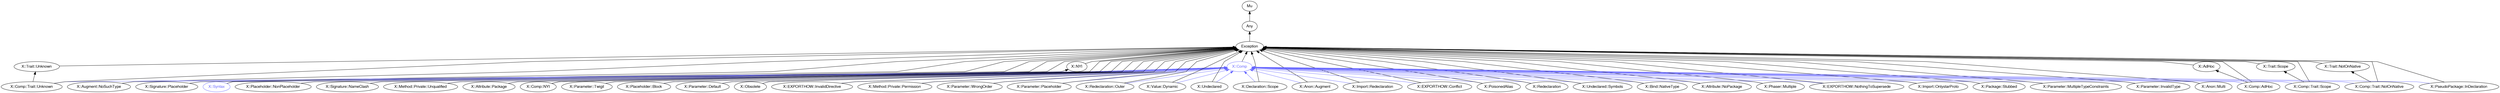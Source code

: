 digraph "perl6-type-graph" {
    rankdir=BT;
    splines=polyline;
    overlap=false; 
    // Types
    "X::Comp" [color="#6666FF", fontcolor="#6666FF", href="/type/X::Comp", fontname="FreeSans"];
    "Mu" [color="#000000", fontcolor="#000000", href="/type/Mu", fontname="FreeSans"];
    "Any" [color="#000000", fontcolor="#000000", href="/type/Any", fontname="FreeSans"];
    "Exception" [color="#000000", fontcolor="#000000", href="/type/Exception", fontname="FreeSans"];
    "X::Augment::NoSuchType" [color="#000000", fontcolor="#000000", href="/type/X::Augment::NoSuchType", fontname="FreeSans"];
    "X::Signature::Placeholder" [color="#000000", fontcolor="#000000", href="/type/X::Signature::Placeholder", fontname="FreeSans"];
    "X::Syntax" [color="#6666FF", fontcolor="#6666FF", href="/type/X::Syntax", fontname="FreeSans"];
    "X::Placeholder::NonPlaceholder" [color="#000000", fontcolor="#000000", href="/type/X::Placeholder::NonPlaceholder", fontname="FreeSans"];
    "X::Signature::NameClash" [color="#000000", fontcolor="#000000", href="/type/X::Signature::NameClash", fontname="FreeSans"];
    "X::Method::Private::Unqualified" [color="#000000", fontcolor="#000000", href="/type/X::Method::Private::Unqualified", fontname="FreeSans"];
    "X::Attribute::Package" [color="#000000", fontcolor="#000000", href="/type/X::Attribute::Package", fontname="FreeSans"];
    "X::Trait::Unknown" [color="#000000", fontcolor="#000000", href="/type/X::Trait::Unknown", fontname="FreeSans"];
    "X::Comp::Trait::Unknown" [color="#000000", fontcolor="#000000", href="/type/X::Comp::Trait::Unknown", fontname="FreeSans"];
    "X::NYI" [color="#000000", fontcolor="#000000", href="/type/X::NYI", fontname="FreeSans"];
    "X::Comp::NYI" [color="#000000", fontcolor="#000000", href="/type/X::Comp::NYI", fontname="FreeSans"];
    "X::Parameter::Twigil" [color="#000000", fontcolor="#000000", href="/type/X::Parameter::Twigil", fontname="FreeSans"];
    "X::Placeholder::Block" [color="#000000", fontcolor="#000000", href="/type/X::Placeholder::Block", fontname="FreeSans"];
    "X::Parameter::Default" [color="#000000", fontcolor="#000000", href="/type/X::Parameter::Default", fontname="FreeSans"];
    "X::Obsolete" [color="#000000", fontcolor="#000000", href="/type/X::Obsolete", fontname="FreeSans"];
    "X::EXPORTHOW::InvalidDirective" [color="#000000", fontcolor="#000000", href="/type/X::EXPORTHOW::InvalidDirective", fontname="FreeSans"];
    "X::Method::Private::Permission" [color="#000000", fontcolor="#000000", href="/type/X::Method::Private::Permission", fontname="FreeSans"];
    "X::Parameter::WrongOrder" [color="#000000", fontcolor="#000000", href="/type/X::Parameter::WrongOrder", fontname="FreeSans"];
    "X::Parameter::Placeholder" [color="#000000", fontcolor="#000000", href="/type/X::Parameter::Placeholder", fontname="FreeSans"];
    "X::Redeclaration::Outer" [color="#000000", fontcolor="#000000", href="/type/X::Redeclaration::Outer", fontname="FreeSans"];
    "X::Value::Dynamic" [color="#000000", fontcolor="#000000", href="/type/X::Value::Dynamic", fontname="FreeSans"];
    "X::Undeclared" [color="#000000", fontcolor="#000000", href="/type/X::Undeclared", fontname="FreeSans"];
    "X::Declaration::Scope" [color="#000000", fontcolor="#000000", href="/type/X::Declaration::Scope", fontname="FreeSans"];
    "X::Anon::Augment" [color="#000000", fontcolor="#000000", href="/type/X::Anon::Augment", fontname="FreeSans"];
    "X::Import::Redeclaration" [color="#000000", fontcolor="#000000", href="/type/X::Import::Redeclaration", fontname="FreeSans"];
    "X::EXPORTHOW::Conflict" [color="#000000", fontcolor="#000000", href="/type/X::EXPORTHOW::Conflict", fontname="FreeSans"];
    "X::PoisonedAlias" [color="#000000", fontcolor="#000000", href="/type/X::PoisonedAlias", fontname="FreeSans"];
    "X::Redeclaration" [color="#000000", fontcolor="#000000", href="/type/X::Redeclaration", fontname="FreeSans"];
    "X::AdHoc" [color="#000000", fontcolor="#000000", href="/type/X::AdHoc", fontname="FreeSans"];
    "X::Comp::AdHoc" [color="#000000", fontcolor="#000000", href="/type/X::Comp::AdHoc", fontname="FreeSans"];
    "X::Trait::Scope" [color="#000000", fontcolor="#000000", href="/type/X::Trait::Scope", fontname="FreeSans"];
    "X::Comp::Trait::Scope" [color="#000000", fontcolor="#000000", href="/type/X::Comp::Trait::Scope", fontname="FreeSans"];
    "X::Undeclared::Symbols" [color="#000000", fontcolor="#000000", href="/type/X::Undeclared::Symbols", fontname="FreeSans"];
    "X::Bind::NativeType" [color="#000000", fontcolor="#000000", href="/type/X::Bind::NativeType", fontname="FreeSans"];
    "X::Attribute::NoPackage" [color="#000000", fontcolor="#000000", href="/type/X::Attribute::NoPackage", fontname="FreeSans"];
    "X::Phaser::Multiple" [color="#000000", fontcolor="#000000", href="/type/X::Phaser::Multiple", fontname="FreeSans"];
    "X::EXPORTHOW::NothingToSupersede" [color="#000000", fontcolor="#000000", href="/type/X::EXPORTHOW::NothingToSupersede", fontname="FreeSans"];
    "X::Import::OnlystarProto" [color="#000000", fontcolor="#000000", href="/type/X::Import::OnlystarProto", fontname="FreeSans"];
    "X::Package::Stubbed" [color="#000000", fontcolor="#000000", href="/type/X::Package::Stubbed", fontname="FreeSans"];
    "X::Parameter::MultipleTypeConstraints" [color="#000000", fontcolor="#000000", href="/type/X::Parameter::MultipleTypeConstraints", fontname="FreeSans"];
    "X::Parameter::InvalidType" [color="#000000", fontcolor="#000000", href="/type/X::Parameter::InvalidType", fontname="FreeSans"];
    "X::Anon::Multi" [color="#000000", fontcolor="#000000", href="/type/X::Anon::Multi", fontname="FreeSans"];
    "X::Trait::NotOnNative" [color="#000000", fontcolor="#000000", href="/type/X::Trait::NotOnNative", fontname="FreeSans"];
    "X::Comp::Trait::NotOnNative" [color="#000000", fontcolor="#000000", href="/type/X::Comp::Trait::NotOnNative", fontname="FreeSans"];
    "X::PseudoPackage::InDeclaration" [color="#000000", fontcolor="#000000", href="/type/X::PseudoPackage::InDeclaration", fontname="FreeSans"];

    // Superclasses
    "X::Comp" -> "Exception" [color="#000000"];
    "Any" -> "Mu" [color="#000000"];
    "Exception" -> "Any" [color="#000000"];
    "X::Augment::NoSuchType" -> "Exception" [color="#000000"];
    "X::Signature::Placeholder" -> "Exception" [color="#000000"];
    "X::Syntax" -> "Exception" [color="#000000"];
    "X::Placeholder::NonPlaceholder" -> "Exception" [color="#000000"];
    "X::Signature::NameClash" -> "Exception" [color="#000000"];
    "X::Method::Private::Unqualified" -> "Exception" [color="#000000"];
    "X::Attribute::Package" -> "Exception" [color="#000000"];
    "X::Trait::Unknown" -> "Exception" [color="#000000"];
    "X::Comp::Trait::Unknown" -> "X::Trait::Unknown" [color="#000000"];
    "X::Comp::Trait::Unknown" -> "Exception" [color="#000000"];
    "X::NYI" -> "Exception" [color="#000000"];
    "X::Comp::NYI" -> "X::NYI" [color="#000000"];
    "X::Comp::NYI" -> "Exception" [color="#000000"];
    "X::Parameter::Twigil" -> "Exception" [color="#000000"];
    "X::Placeholder::Block" -> "Exception" [color="#000000"];
    "X::Parameter::Default" -> "Exception" [color="#000000"];
    "X::Obsolete" -> "Exception" [color="#000000"];
    "X::EXPORTHOW::InvalidDirective" -> "Exception" [color="#000000"];
    "X::Method::Private::Permission" -> "Exception" [color="#000000"];
    "X::Parameter::WrongOrder" -> "Exception" [color="#000000"];
    "X::Parameter::Placeholder" -> "Exception" [color="#000000"];
    "X::Redeclaration::Outer" -> "Exception" [color="#000000"];
    "X::Value::Dynamic" -> "Exception" [color="#000000"];
    "X::Undeclared" -> "Exception" [color="#000000"];
    "X::Declaration::Scope" -> "Exception" [color="#000000"];
    "X::Anon::Augment" -> "Exception" [color="#000000"];
    "X::Import::Redeclaration" -> "Exception" [color="#000000"];
    "X::EXPORTHOW::Conflict" -> "Exception" [color="#000000"];
    "X::PoisonedAlias" -> "Exception" [color="#000000"];
    "X::Redeclaration" -> "Exception" [color="#000000"];
    "X::AdHoc" -> "Exception" [color="#000000"];
    "X::Comp::AdHoc" -> "X::AdHoc" [color="#000000"];
    "X::Comp::AdHoc" -> "Exception" [color="#000000"];
    "X::Trait::Scope" -> "Exception" [color="#000000"];
    "X::Comp::Trait::Scope" -> "X::Trait::Scope" [color="#000000"];
    "X::Comp::Trait::Scope" -> "Exception" [color="#000000"];
    "X::Undeclared::Symbols" -> "Exception" [color="#000000"];
    "X::Bind::NativeType" -> "Exception" [color="#000000"];
    "X::Attribute::NoPackage" -> "Exception" [color="#000000"];
    "X::Phaser::Multiple" -> "Exception" [color="#000000"];
    "X::EXPORTHOW::NothingToSupersede" -> "Exception" [color="#000000"];
    "X::Import::OnlystarProto" -> "Exception" [color="#000000"];
    "X::Package::Stubbed" -> "Exception" [color="#000000"];
    "X::Parameter::MultipleTypeConstraints" -> "Exception" [color="#000000"];
    "X::Parameter::InvalidType" -> "Exception" [color="#000000"];
    "X::Anon::Multi" -> "Exception" [color="#000000"];
    "X::Trait::NotOnNative" -> "Exception" [color="#000000"];
    "X::Comp::Trait::NotOnNative" -> "X::Trait::NotOnNative" [color="#000000"];
    "X::Comp::Trait::NotOnNative" -> "Exception" [color="#000000"];
    "X::PseudoPackage::InDeclaration" -> "Exception" [color="#000000"];

    // Roles
    "X::Augment::NoSuchType" -> "X::Comp" [color="#6666FF"];
    "X::Signature::Placeholder" -> "X::Comp" [color="#6666FF"];
    "X::Syntax" -> "X::Comp" [color="#6666FF"];
    "X::Placeholder::NonPlaceholder" -> "X::Comp" [color="#6666FF"];
    "X::Signature::NameClash" -> "X::Comp" [color="#6666FF"];
    "X::Method::Private::Unqualified" -> "X::Comp" [color="#6666FF"];
    "X::Attribute::Package" -> "X::Comp" [color="#6666FF"];
    "X::Comp::Trait::Unknown" -> "X::Comp" [color="#6666FF"];
    "X::Comp::NYI" -> "X::Comp" [color="#6666FF"];
    "X::Parameter::Twigil" -> "X::Comp" [color="#6666FF"];
    "X::Placeholder::Block" -> "X::Comp" [color="#6666FF"];
    "X::Parameter::Default" -> "X::Comp" [color="#6666FF"];
    "X::Obsolete" -> "X::Comp" [color="#6666FF"];
    "X::EXPORTHOW::InvalidDirective" -> "X::Comp" [color="#6666FF"];
    "X::Method::Private::Permission" -> "X::Comp" [color="#6666FF"];
    "X::Parameter::WrongOrder" -> "X::Comp" [color="#6666FF"];
    "X::Parameter::Placeholder" -> "X::Comp" [color="#6666FF"];
    "X::Redeclaration::Outer" -> "X::Comp" [color="#6666FF"];
    "X::Value::Dynamic" -> "X::Comp" [color="#6666FF"];
    "X::Undeclared" -> "X::Comp" [color="#6666FF"];
    "X::Declaration::Scope" -> "X::Comp" [color="#6666FF"];
    "X::Anon::Augment" -> "X::Comp" [color="#6666FF"];
    "X::Import::Redeclaration" -> "X::Comp" [color="#6666FF"];
    "X::EXPORTHOW::Conflict" -> "X::Comp" [color="#6666FF"];
    "X::PoisonedAlias" -> "X::Comp" [color="#6666FF"];
    "X::Redeclaration" -> "X::Comp" [color="#6666FF"];
    "X::Comp::AdHoc" -> "X::Comp" [color="#6666FF"];
    "X::Comp::Trait::Scope" -> "X::Comp" [color="#6666FF"];
    "X::Undeclared::Symbols" -> "X::Comp" [color="#6666FF"];
    "X::Bind::NativeType" -> "X::Comp" [color="#6666FF"];
    "X::Attribute::NoPackage" -> "X::Comp" [color="#6666FF"];
    "X::Phaser::Multiple" -> "X::Comp" [color="#6666FF"];
    "X::EXPORTHOW::NothingToSupersede" -> "X::Comp" [color="#6666FF"];
    "X::Import::OnlystarProto" -> "X::Comp" [color="#6666FF"];
    "X::Package::Stubbed" -> "X::Comp" [color="#6666FF"];
    "X::Parameter::MultipleTypeConstraints" -> "X::Comp" [color="#6666FF"];
    "X::Parameter::InvalidType" -> "X::Comp" [color="#6666FF"];
    "X::Anon::Multi" -> "X::Comp" [color="#6666FF"];
    "X::Comp::Trait::NotOnNative" -> "X::Comp" [color="#6666FF"];
    "X::PseudoPackage::InDeclaration" -> "X::Comp" [color="#6666FF"];
}
